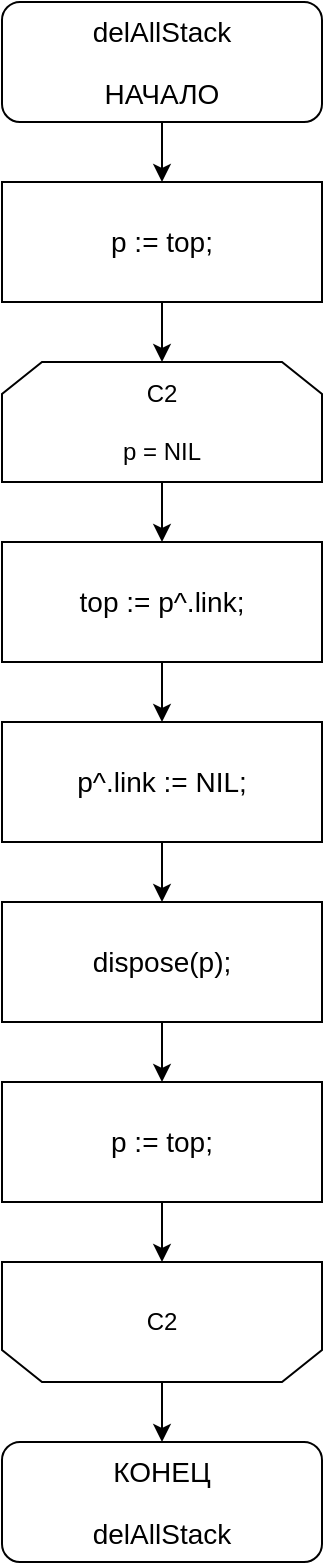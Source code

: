 <mxfile version="14.6.9" type="device"><diagram id="uIFPKv1i-ww_AjZYVJyV" name="Page-1"><mxGraphModel dx="1422" dy="705" grid="1" gridSize="10" guides="1" tooltips="1" connect="1" arrows="1" fold="1" page="1" pageScale="1" pageWidth="827" pageHeight="1169" math="0" shadow="0"><root><mxCell id="0"/><mxCell id="1" parent="0"/><mxCell id="bn_sdjsfUp0eSPuZfwa5-1" style="edgeStyle=orthogonalEdgeStyle;rounded=0;orthogonalLoop=1;jettySize=auto;html=1;exitX=0.5;exitY=1;exitDx=0;exitDy=0;entryX=0.5;entryY=0;entryDx=0;entryDy=0;" edge="1" parent="1" source="bn_sdjsfUp0eSPuZfwa5-2" target="bn_sdjsfUp0eSPuZfwa5-4"><mxGeometry relative="1" as="geometry"/></mxCell><mxCell id="bn_sdjsfUp0eSPuZfwa5-2" value="&lt;font&gt;&lt;span style=&quot;font-size: 14px&quot;&gt;delAllStack&lt;/span&gt;&lt;br&gt;&lt;br&gt;&lt;span style=&quot;font-size: 14px&quot;&gt;НАЧАЛО&lt;/span&gt;&lt;br&gt;&lt;/font&gt;" style="rounded=1;whiteSpace=wrap;html=1;" vertex="1" parent="1"><mxGeometry x="360" y="40" width="160" height="60" as="geometry"/></mxCell><mxCell id="bn_sdjsfUp0eSPuZfwa5-3" style="edgeStyle=orthogonalEdgeStyle;rounded=0;orthogonalLoop=1;jettySize=auto;html=1;exitX=0.5;exitY=1;exitDx=0;exitDy=0;entryX=0.5;entryY=0;entryDx=0;entryDy=0;" edge="1" parent="1" source="bn_sdjsfUp0eSPuZfwa5-4" target="bn_sdjsfUp0eSPuZfwa5-6"><mxGeometry relative="1" as="geometry"/></mxCell><mxCell id="bn_sdjsfUp0eSPuZfwa5-4" value="&lt;font style=&quot;font-size: 14px&quot;&gt;p := top;&lt;/font&gt;" style="rounded=0;whiteSpace=wrap;html=1;" vertex="1" parent="1"><mxGeometry x="360" y="130" width="160" height="60" as="geometry"/></mxCell><mxCell id="bn_sdjsfUp0eSPuZfwa5-18" style="edgeStyle=orthogonalEdgeStyle;rounded=0;orthogonalLoop=1;jettySize=auto;html=1;exitX=0.5;exitY=1;exitDx=0;exitDy=0;entryX=0.5;entryY=0;entryDx=0;entryDy=0;" edge="1" parent="1" source="bn_sdjsfUp0eSPuZfwa5-6" target="bn_sdjsfUp0eSPuZfwa5-17"><mxGeometry relative="1" as="geometry"/></mxCell><mxCell id="bn_sdjsfUp0eSPuZfwa5-6" value="C2&lt;br&gt;&lt;br&gt;p = NIL" style="shape=loopLimit;whiteSpace=wrap;html=1;" vertex="1" parent="1"><mxGeometry x="360" y="220" width="160" height="60" as="geometry"/></mxCell><mxCell id="bn_sdjsfUp0eSPuZfwa5-15" style="edgeStyle=orthogonalEdgeStyle;rounded=0;orthogonalLoop=1;jettySize=auto;html=1;exitX=0.5;exitY=1;exitDx=0;exitDy=0;entryX=0.5;entryY=0;entryDx=0;entryDy=0;" edge="1" parent="1" source="bn_sdjsfUp0eSPuZfwa5-8" target="bn_sdjsfUp0eSPuZfwa5-14"><mxGeometry relative="1" as="geometry"/></mxCell><mxCell id="bn_sdjsfUp0eSPuZfwa5-8" value="&lt;font style=&quot;font-size: 14px&quot;&gt;p^.link := NIL;&lt;/font&gt;" style="rounded=0;whiteSpace=wrap;html=1;" vertex="1" parent="1"><mxGeometry x="360" y="400" width="160" height="60" as="geometry"/></mxCell><mxCell id="bn_sdjsfUp0eSPuZfwa5-11" style="edgeStyle=orthogonalEdgeStyle;rounded=0;orthogonalLoop=1;jettySize=auto;html=1;exitX=0.5;exitY=0;exitDx=0;exitDy=0;entryX=0.5;entryY=0;entryDx=0;entryDy=0;" edge="1" parent="1" source="bn_sdjsfUp0eSPuZfwa5-12" target="bn_sdjsfUp0eSPuZfwa5-13"><mxGeometry relative="1" as="geometry"/></mxCell><mxCell id="bn_sdjsfUp0eSPuZfwa5-12" value="C2" style="shape=loopLimit;whiteSpace=wrap;html=1;direction=west;" vertex="1" parent="1"><mxGeometry x="360" y="670" width="160" height="60" as="geometry"/></mxCell><mxCell id="bn_sdjsfUp0eSPuZfwa5-13" value="&lt;font&gt;&lt;span style=&quot;font-size: 14px&quot;&gt;КОНЕЦ&lt;/span&gt;&lt;br&gt;&lt;br&gt;&lt;span style=&quot;font-size: 14px&quot;&gt;delAllStack&lt;/span&gt;&lt;br&gt;&lt;/font&gt;" style="rounded=1;whiteSpace=wrap;html=1;" vertex="1" parent="1"><mxGeometry x="360" y="760" width="160" height="60" as="geometry"/></mxCell><mxCell id="bn_sdjsfUp0eSPuZfwa5-22" style="edgeStyle=orthogonalEdgeStyle;rounded=0;orthogonalLoop=1;jettySize=auto;html=1;exitX=0.5;exitY=1;exitDx=0;exitDy=0;entryX=0.5;entryY=0;entryDx=0;entryDy=0;" edge="1" parent="1" source="bn_sdjsfUp0eSPuZfwa5-14" target="bn_sdjsfUp0eSPuZfwa5-20"><mxGeometry relative="1" as="geometry"/></mxCell><mxCell id="bn_sdjsfUp0eSPuZfwa5-14" value="&lt;font style=&quot;font-size: 14px&quot;&gt;dispose(p);&lt;/font&gt;" style="rounded=0;whiteSpace=wrap;html=1;" vertex="1" parent="1"><mxGeometry x="360" y="490" width="160" height="60" as="geometry"/></mxCell><mxCell id="bn_sdjsfUp0eSPuZfwa5-19" style="edgeStyle=orthogonalEdgeStyle;rounded=0;orthogonalLoop=1;jettySize=auto;html=1;exitX=0.5;exitY=1;exitDx=0;exitDy=0;entryX=0.5;entryY=0;entryDx=0;entryDy=0;" edge="1" parent="1" source="bn_sdjsfUp0eSPuZfwa5-17" target="bn_sdjsfUp0eSPuZfwa5-8"><mxGeometry relative="1" as="geometry"/></mxCell><mxCell id="bn_sdjsfUp0eSPuZfwa5-17" value="&lt;font style=&quot;font-size: 14px&quot;&gt;top := p^.link;&lt;/font&gt;" style="rounded=0;whiteSpace=wrap;html=1;" vertex="1" parent="1"><mxGeometry x="360" y="310" width="160" height="60" as="geometry"/></mxCell><mxCell id="bn_sdjsfUp0eSPuZfwa5-21" style="edgeStyle=orthogonalEdgeStyle;rounded=0;orthogonalLoop=1;jettySize=auto;html=1;exitX=0.5;exitY=1;exitDx=0;exitDy=0;entryX=0.5;entryY=1;entryDx=0;entryDy=0;" edge="1" parent="1" source="bn_sdjsfUp0eSPuZfwa5-20" target="bn_sdjsfUp0eSPuZfwa5-12"><mxGeometry relative="1" as="geometry"/></mxCell><mxCell id="bn_sdjsfUp0eSPuZfwa5-20" value="&lt;font style=&quot;font-size: 14px&quot;&gt;p := top;&lt;/font&gt;" style="rounded=0;whiteSpace=wrap;html=1;" vertex="1" parent="1"><mxGeometry x="360" y="580" width="160" height="60" as="geometry"/></mxCell></root></mxGraphModel></diagram></mxfile>